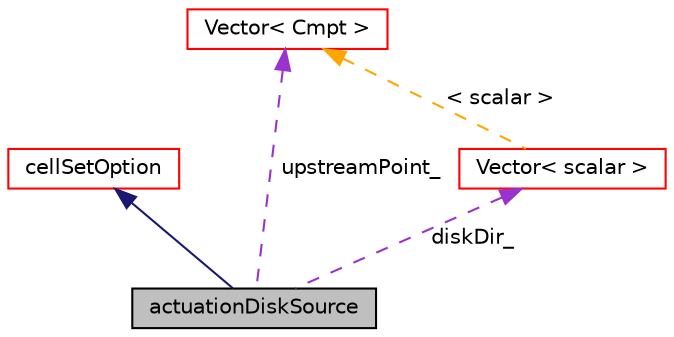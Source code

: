 digraph "actuationDiskSource"
{
  bgcolor="transparent";
  edge [fontname="Helvetica",fontsize="10",labelfontname="Helvetica",labelfontsize="10"];
  node [fontname="Helvetica",fontsize="10",shape=record];
  Node1 [label="actuationDiskSource",height=0.2,width=0.4,color="black", fillcolor="grey75", style="filled", fontcolor="black"];
  Node2 -> Node1 [dir="back",color="midnightblue",fontsize="10",style="solid",fontname="Helvetica"];
  Node2 [label="cellSetOption",height=0.2,width=0.4,color="red",URL="$a00222.html",tooltip="Cell-set options abtract base class. Provides a base set of controls, e.g.: "];
  Node3 -> Node1 [dir="back",color="darkorchid3",fontsize="10",style="dashed",label=" upstreamPoint_" ,fontname="Helvetica"];
  Node3 [label="Vector\< Cmpt \>",height=0.2,width=0.4,color="red",URL="$a02903.html",tooltip="Templated 3D Vector derived from VectorSpace adding construction from 3 components, element access using x(), y() and z() member functions and the inner-product (dot-product) and cross product operators. "];
  Node4 -> Node1 [dir="back",color="darkorchid3",fontsize="10",style="dashed",label=" diskDir_" ,fontname="Helvetica"];
  Node4 [label="Vector\< scalar \>",height=0.2,width=0.4,color="red",URL="$a02903.html"];
  Node3 -> Node4 [dir="back",color="orange",fontsize="10",style="dashed",label=" \< scalar \>" ,fontname="Helvetica"];
}
